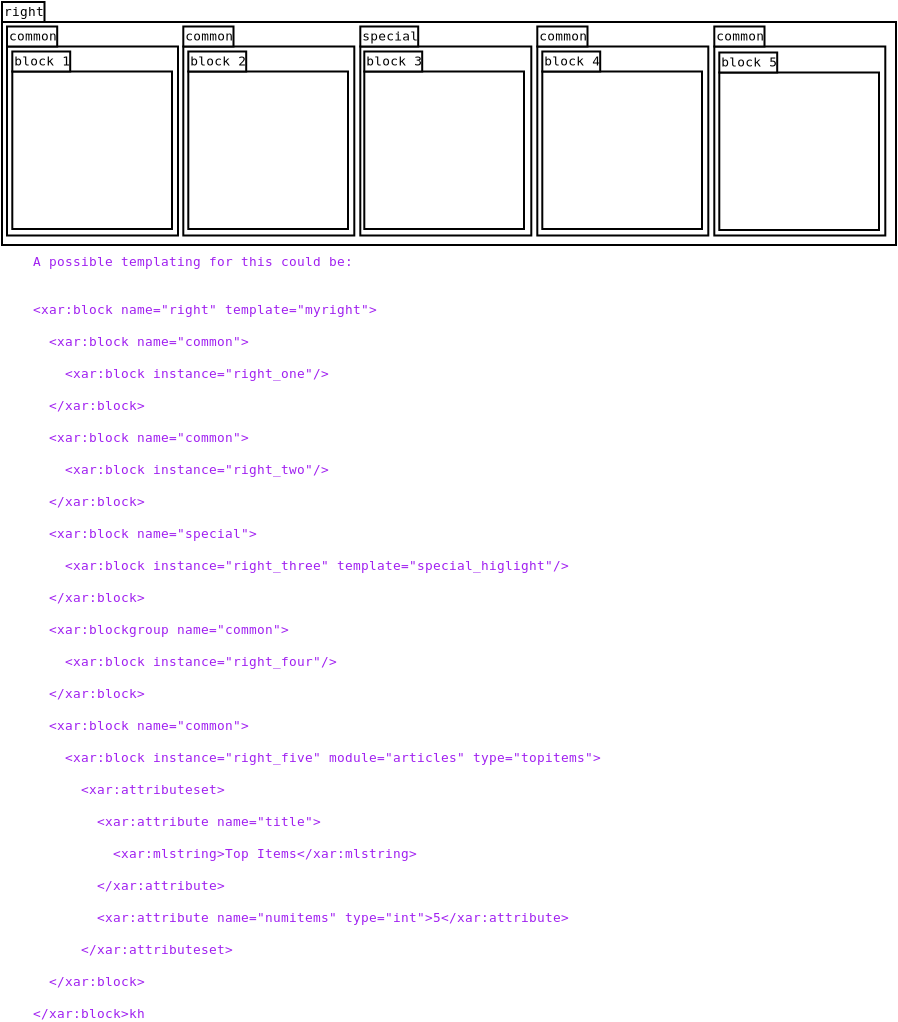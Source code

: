 <?xml version="1.0" encoding="UTF-8"?>
<dia:diagram xmlns:dia="http://www.lysator.liu.se/~alla/dia/">
  <dia:layer name="Background" visible="true">
    <dia:object type="UML - LargePackage" version="0" id="O0">
      <dia:attribute name="obj_pos">
        <dia:point val="1.45,3.15"/>
      </dia:attribute>
      <dia:attribute name="obj_bb">
        <dia:rectangle val="1.4,2.1;46.2,14.35"/>
      </dia:attribute>
      <dia:attribute name="elem_corner">
        <dia:point val="1.45,3.15"/>
      </dia:attribute>
      <dia:attribute name="elem_width">
        <dia:real val="44.7"/>
      </dia:attribute>
      <dia:attribute name="elem_height">
        <dia:real val="11.15"/>
      </dia:attribute>
      <dia:attribute name="stereotype">
        <dia:string>##</dia:string>
      </dia:attribute>
      <dia:attribute name="name">
        <dia:string>#right#</dia:string>
      </dia:attribute>
    </dia:object>
    <dia:object type="UML - LargePackage" version="0" id="O1">
      <dia:attribute name="obj_pos">
        <dia:point val="1.7,4.375"/>
      </dia:attribute>
      <dia:attribute name="obj_bb">
        <dia:rectangle val="1.65,3.325;10.3,13.875"/>
      </dia:attribute>
      <dia:attribute name="elem_corner">
        <dia:point val="1.7,4.375"/>
      </dia:attribute>
      <dia:attribute name="elem_width">
        <dia:real val="8.55"/>
      </dia:attribute>
      <dia:attribute name="elem_height">
        <dia:real val="9.45"/>
      </dia:attribute>
      <dia:attribute name="stereotype">
        <dia:string>##</dia:string>
      </dia:attribute>
      <dia:attribute name="name">
        <dia:string>#common#</dia:string>
      </dia:attribute>
    </dia:object>
    <dia:object type="UML - LargePackage" version="0" id="O2">
      <dia:attribute name="obj_pos">
        <dia:point val="10.515,4.375"/>
      </dia:attribute>
      <dia:attribute name="obj_bb">
        <dia:rectangle val="10.465,3.325;19.115,13.875"/>
      </dia:attribute>
      <dia:attribute name="elem_corner">
        <dia:point val="10.515,4.375"/>
      </dia:attribute>
      <dia:attribute name="elem_width">
        <dia:real val="8.55"/>
      </dia:attribute>
      <dia:attribute name="elem_height">
        <dia:real val="9.45"/>
      </dia:attribute>
      <dia:attribute name="stereotype">
        <dia:string>##</dia:string>
      </dia:attribute>
      <dia:attribute name="name">
        <dia:string>#common#</dia:string>
      </dia:attribute>
    </dia:object>
    <dia:object type="UML - LargePackage" version="0" id="O3">
      <dia:attribute name="obj_pos">
        <dia:point val="19.365,4.375"/>
      </dia:attribute>
      <dia:attribute name="obj_bb">
        <dia:rectangle val="19.315,3.325;27.965,13.875"/>
      </dia:attribute>
      <dia:attribute name="elem_corner">
        <dia:point val="19.365,4.375"/>
      </dia:attribute>
      <dia:attribute name="elem_width">
        <dia:real val="8.55"/>
      </dia:attribute>
      <dia:attribute name="elem_height">
        <dia:real val="9.45"/>
      </dia:attribute>
      <dia:attribute name="stereotype">
        <dia:string>##</dia:string>
      </dia:attribute>
      <dia:attribute name="name">
        <dia:string>#special#</dia:string>
      </dia:attribute>
    </dia:object>
    <dia:object type="UML - LargePackage" version="0" id="O4">
      <dia:attribute name="obj_pos">
        <dia:point val="28.215,4.375"/>
      </dia:attribute>
      <dia:attribute name="obj_bb">
        <dia:rectangle val="28.165,3.325;36.815,13.875"/>
      </dia:attribute>
      <dia:attribute name="elem_corner">
        <dia:point val="28.215,4.375"/>
      </dia:attribute>
      <dia:attribute name="elem_width">
        <dia:real val="8.55"/>
      </dia:attribute>
      <dia:attribute name="elem_height">
        <dia:real val="9.45"/>
      </dia:attribute>
      <dia:attribute name="stereotype">
        <dia:string>##</dia:string>
      </dia:attribute>
      <dia:attribute name="name">
        <dia:string>#common#</dia:string>
      </dia:attribute>
    </dia:object>
    <dia:object type="UML - LargePackage" version="0" id="O5">
      <dia:attribute name="obj_pos">
        <dia:point val="37.065,4.375"/>
      </dia:attribute>
      <dia:attribute name="obj_bb">
        <dia:rectangle val="37.015,3.325;45.665,13.875"/>
      </dia:attribute>
      <dia:attribute name="elem_corner">
        <dia:point val="37.065,4.375"/>
      </dia:attribute>
      <dia:attribute name="elem_width">
        <dia:real val="8.55"/>
      </dia:attribute>
      <dia:attribute name="elem_height">
        <dia:real val="9.45"/>
      </dia:attribute>
      <dia:attribute name="stereotype">
        <dia:string>##</dia:string>
      </dia:attribute>
      <dia:attribute name="name">
        <dia:string>#common#</dia:string>
      </dia:attribute>
    </dia:object>
    <dia:object type="UML - LargePackage" version="0" id="O6">
      <dia:attribute name="obj_pos">
        <dia:point val="1.965,5.625"/>
      </dia:attribute>
      <dia:attribute name="obj_bb">
        <dia:rectangle val="1.915,4.575;10,13.55"/>
      </dia:attribute>
      <dia:attribute name="elem_corner">
        <dia:point val="1.965,5.625"/>
      </dia:attribute>
      <dia:attribute name="elem_width">
        <dia:real val="7.985"/>
      </dia:attribute>
      <dia:attribute name="elem_height">
        <dia:real val="7.875"/>
      </dia:attribute>
      <dia:attribute name="stereotype">
        <dia:string>##</dia:string>
      </dia:attribute>
      <dia:attribute name="name">
        <dia:string>#block 1#</dia:string>
      </dia:attribute>
    </dia:object>
    <dia:object type="UML - LargePackage" version="0" id="O7">
      <dia:attribute name="obj_pos">
        <dia:point val="10.765,5.625"/>
      </dia:attribute>
      <dia:attribute name="obj_bb">
        <dia:rectangle val="10.715,4.575;18.8,13.55"/>
      </dia:attribute>
      <dia:attribute name="elem_corner">
        <dia:point val="10.765,5.625"/>
      </dia:attribute>
      <dia:attribute name="elem_width">
        <dia:real val="7.985"/>
      </dia:attribute>
      <dia:attribute name="elem_height">
        <dia:real val="7.875"/>
      </dia:attribute>
      <dia:attribute name="stereotype">
        <dia:string>##</dia:string>
      </dia:attribute>
      <dia:attribute name="name">
        <dia:string>#block 2#</dia:string>
      </dia:attribute>
    </dia:object>
    <dia:object type="UML - LargePackage" version="0" id="O8">
      <dia:attribute name="obj_pos">
        <dia:point val="19.565,5.625"/>
      </dia:attribute>
      <dia:attribute name="obj_bb">
        <dia:rectangle val="19.515,4.575;27.6,13.55"/>
      </dia:attribute>
      <dia:attribute name="elem_corner">
        <dia:point val="19.565,5.625"/>
      </dia:attribute>
      <dia:attribute name="elem_width">
        <dia:real val="7.985"/>
      </dia:attribute>
      <dia:attribute name="elem_height">
        <dia:real val="7.875"/>
      </dia:attribute>
      <dia:attribute name="stereotype">
        <dia:string>##</dia:string>
      </dia:attribute>
      <dia:attribute name="name">
        <dia:string>#block 3#</dia:string>
      </dia:attribute>
    </dia:object>
    <dia:object type="UML - LargePackage" version="0" id="O9">
      <dia:attribute name="obj_pos">
        <dia:point val="28.465,5.625"/>
      </dia:attribute>
      <dia:attribute name="obj_bb">
        <dia:rectangle val="28.415,4.575;36.5,13.55"/>
      </dia:attribute>
      <dia:attribute name="elem_corner">
        <dia:point val="28.465,5.625"/>
      </dia:attribute>
      <dia:attribute name="elem_width">
        <dia:real val="7.985"/>
      </dia:attribute>
      <dia:attribute name="elem_height">
        <dia:real val="7.875"/>
      </dia:attribute>
      <dia:attribute name="stereotype">
        <dia:string>##</dia:string>
      </dia:attribute>
      <dia:attribute name="name">
        <dia:string>#block 4#</dia:string>
      </dia:attribute>
    </dia:object>
    <dia:object type="UML - LargePackage" version="0" id="O10">
      <dia:attribute name="obj_pos">
        <dia:point val="37.315,5.675"/>
      </dia:attribute>
      <dia:attribute name="obj_bb">
        <dia:rectangle val="37.265,4.625;45.35,13.6"/>
      </dia:attribute>
      <dia:attribute name="elem_corner">
        <dia:point val="37.315,5.675"/>
      </dia:attribute>
      <dia:attribute name="elem_width">
        <dia:real val="7.985"/>
      </dia:attribute>
      <dia:attribute name="elem_height">
        <dia:real val="7.875"/>
      </dia:attribute>
      <dia:attribute name="stereotype">
        <dia:string>##</dia:string>
      </dia:attribute>
      <dia:attribute name="name">
        <dia:string>#block 5#</dia:string>
      </dia:attribute>
    </dia:object>
    <dia:object type="Standard - Text" version="0" id="O11">
      <dia:attribute name="obj_pos">
        <dia:point val="3,15.35"/>
      </dia:attribute>
      <dia:attribute name="obj_bb">
        <dia:rectangle val="3,14.679;27.871,34.943"/>
      </dia:attribute>
      <dia:attribute name="text">
        <dia:composite type="text">
          <dia:attribute name="string">
            <dia:string>#A possible templating for this could be:


&lt;xar:block name="right" template="myright"&gt;

  &lt;xar:block name="common"&gt;

    &lt;xar:block instance="right_one"/&gt;

  &lt;/xar:block&gt;

  &lt;xar:block name="common"&gt;

    &lt;xar:block instance="right_two"/&gt;

  &lt;/xar:block&gt;

  &lt;xar:block name="special"&gt;

    &lt;xar:block instance="right_three" template="special_higlight"/&gt;

  &lt;/xar:block&gt;

  &lt;xar:blockgroup name="common"&gt;

    &lt;xar:block instance="right_four"/&gt;

  &lt;/xar:block&gt;

  &lt;xar:block name="common"&gt;

    &lt;xar:block instance="right_five" module="articles" type="topitems"&gt;

      &lt;xar:attributeset&gt;

        &lt;xar:attribute name="title"&gt;

          &lt;xar:mlstring&gt;Top Items&lt;/xar:mlstring&gt;

        &lt;/xar:attribute&gt;

        &lt;xar:attribute name="numitems" type="int"&gt;5&lt;/xar:attribute&gt;

      &lt;/xar:attributeset&gt;

  &lt;/xar:block&gt;

&lt;/xar:block&gt;kh#</dia:string>
          </dia:attribute>
          <dia:attribute name="font">
            <dia:font family="monospace" style="0" name="Courier"/>
          </dia:attribute>
          <dia:attribute name="height">
            <dia:real val="0.8"/>
          </dia:attribute>
          <dia:attribute name="pos">
            <dia:point val="3,15.35"/>
          </dia:attribute>
          <dia:attribute name="color">
            <dia:color val="#a020f0"/>
          </dia:attribute>
          <dia:attribute name="alignment">
            <dia:enum val="0"/>
          </dia:attribute>
        </dia:composite>
      </dia:attribute>
    </dia:object>
  </dia:layer>
</dia:diagram>
